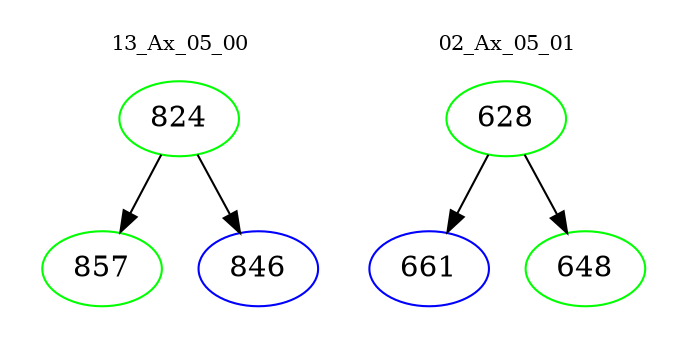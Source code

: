 digraph{
subgraph cluster_0 {
color = white
label = "13_Ax_05_00";
fontsize=10;
T0_824 [label="824", color="green"]
T0_824 -> T0_857 [color="black"]
T0_857 [label="857", color="green"]
T0_824 -> T0_846 [color="black"]
T0_846 [label="846", color="blue"]
}
subgraph cluster_1 {
color = white
label = "02_Ax_05_01";
fontsize=10;
T1_628 [label="628", color="green"]
T1_628 -> T1_661 [color="black"]
T1_661 [label="661", color="blue"]
T1_628 -> T1_648 [color="black"]
T1_648 [label="648", color="green"]
}
}
